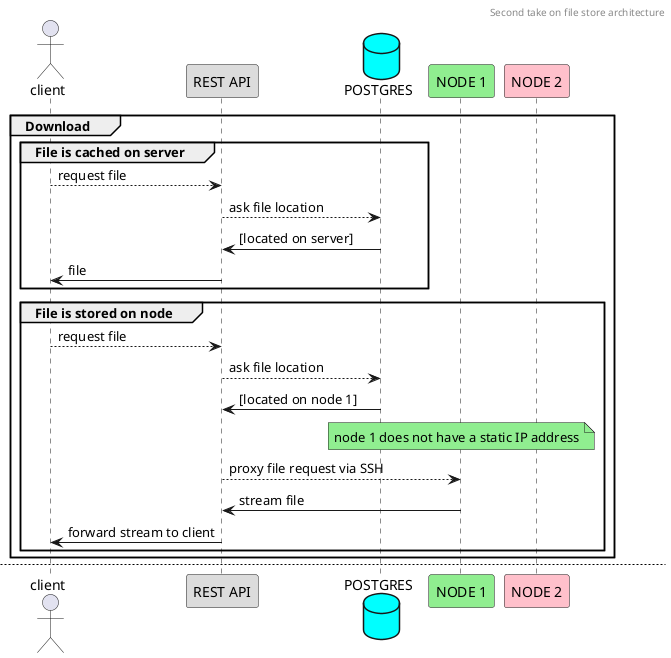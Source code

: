 @startuml contentstore take 2

header "Second take on file store architecture"

actor client as client

participant "REST API" as api #Gainsboro
database "POSTGRES" as pg #Cyan

participant "NODE 1" as n1 #LightGreen

participant "NODE 2" as n2 #Pink

group Download
    group File is cached on server
        client --> api : request file
        api --> pg : ask file location
        pg -> api : [located on server]
        api -> client : file
    end
    
    group File is stored on node
        client --> api : request file
        api --> pg : ask file location
        pg -> api : [located on node 1]


        note over n1 #LightGreen
            node 1 does not have a static IP address
        end note
        api --> n1 : proxy file request via SSH
        n1 -> api : stream file
        api -> client : forward stream to client
    end
end

newpage

group Upload
    client --> api : upload file
    api --> pg : save file information
    api -> api : cache file
    note right
        files will be sent to nodes by 
        a **background job**
    end note
    api -> client : file id
end

group Background job [around once an hour]
    api -> pg : query rarely used files
    pg --> api 

    note over n1, n2 #GhostWhite
        node priority calculated based on factors like
        - free space
        - configured priority factor
        - network speed and latency 
    end note
    n1 --> api : has free space
    n2 --> api : low priority and running out of space

    api -> n1 : move rarely used files
    n2 -> api : send files to cache
end
@enduml